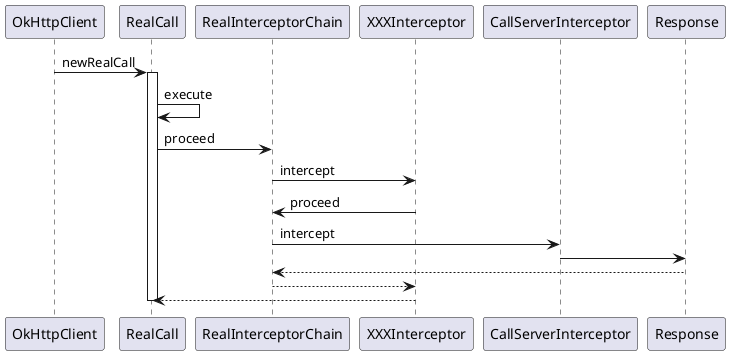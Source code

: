 @startuml
OkHttpClient -> RealCall:newRealCall
activate RealCall

RealCall -> RealCall:execute
RealCall -> RealInterceptorChain:proceed
RealInterceptorChain -> XXXInterceptor:intercept
XXXInterceptor -> RealInterceptorChain:proceed
RealInterceptorChain -> CallServerInterceptor:intercept
CallServerInterceptor -> Response
RealInterceptorChain <-- Response
XXXInterceptor <-- RealInterceptorChain
RealCall <-- XXXInterceptor

deactivate RealCall
@enduml